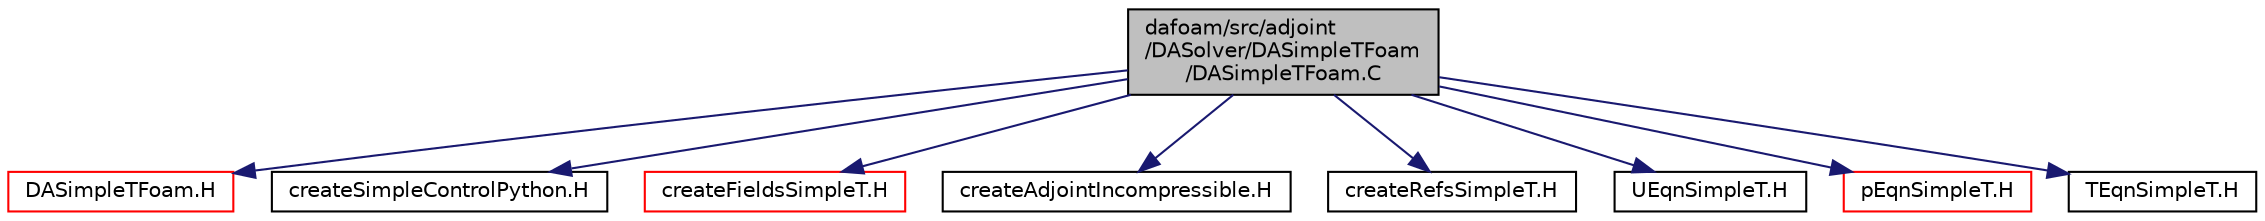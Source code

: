 digraph "dafoam/src/adjoint/DASolver/DASimpleTFoam/DASimpleTFoam.C"
{
  bgcolor="transparent";
  edge [fontname="Helvetica",fontsize="10",labelfontname="Helvetica",labelfontsize="10"];
  node [fontname="Helvetica",fontsize="10",shape=record];
  Node0 [label="dafoam/src/adjoint\l/DASolver/DASimpleTFoam\l/DASimpleTFoam.C",height=0.2,width=0.4,color="black", fillcolor="grey75", style="filled", fontcolor="black"];
  Node0 -> Node1 [color="midnightblue",fontsize="10",style="solid",fontname="Helvetica"];
  Node1 [label="DASimpleTFoam.H",height=0.2,width=0.4,color="red",URL="$DASimpleTFoam_8H.html"];
  Node0 -> Node56 [color="midnightblue",fontsize="10",style="solid",fontname="Helvetica"];
  Node56 [label="createSimpleControlPython.H",height=0.2,width=0.4,color="black",URL="$createSimpleControlPython_8H.html"];
  Node0 -> Node57 [color="midnightblue",fontsize="10",style="solid",fontname="Helvetica"];
  Node57 [label="createFieldsSimpleT.H",height=0.2,width=0.4,color="red",URL="$createFieldsSimpleT_8H.html"];
  Node0 -> Node59 [color="midnightblue",fontsize="10",style="solid",fontname="Helvetica"];
  Node59 [label="createAdjointIncompressible.H",height=0.2,width=0.4,color="black",URL="$createAdjointIncompressible_8H.html"];
  Node0 -> Node60 [color="midnightblue",fontsize="10",style="solid",fontname="Helvetica"];
  Node60 [label="createRefsSimpleT.H",height=0.2,width=0.4,color="black",URL="$createRefsSimpleT_8H.html"];
  Node0 -> Node61 [color="midnightblue",fontsize="10",style="solid",fontname="Helvetica"];
  Node61 [label="UEqnSimpleT.H",height=0.2,width=0.4,color="black",URL="$UEqnSimpleT_8H.html"];
  Node0 -> Node62 [color="midnightblue",fontsize="10",style="solid",fontname="Helvetica"];
  Node62 [label="pEqnSimpleT.H",height=0.2,width=0.4,color="red",URL="$pEqnSimpleT_8H.html"];
  Node0 -> Node64 [color="midnightblue",fontsize="10",style="solid",fontname="Helvetica"];
  Node64 [label="TEqnSimpleT.H",height=0.2,width=0.4,color="black",URL="$TEqnSimpleT_8H.html"];
}
